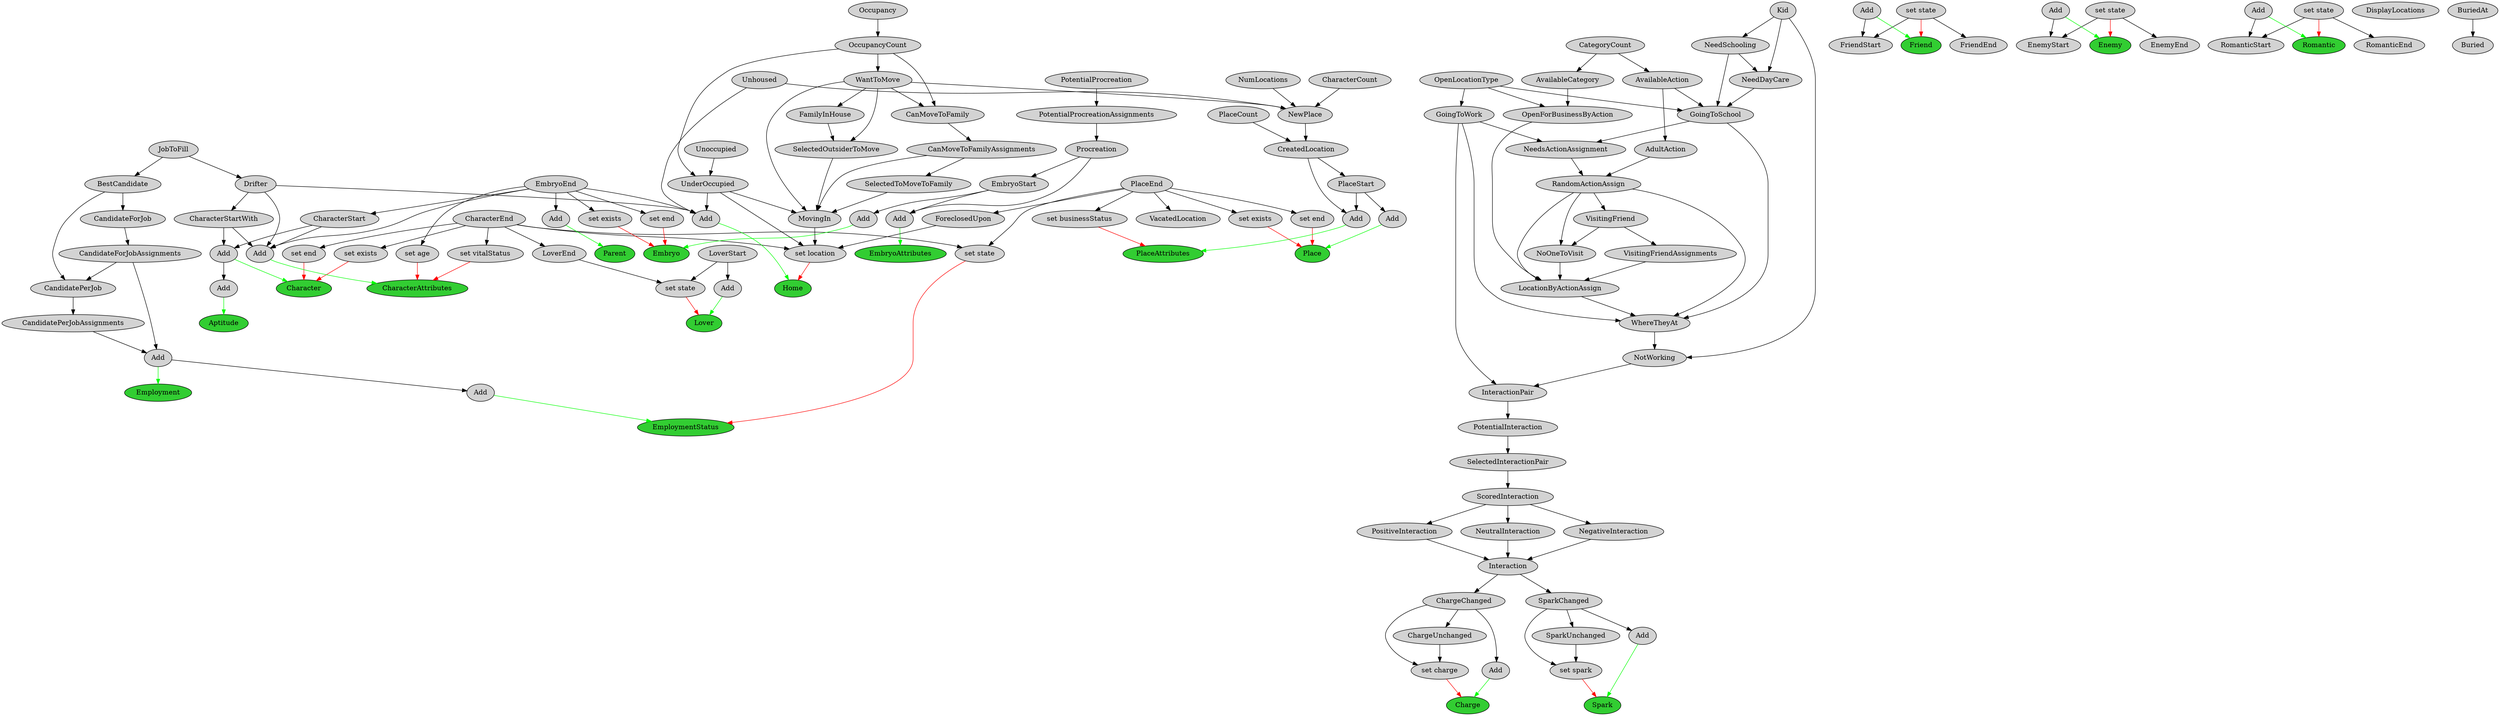 digraph {
splines=true
node [ style="filled"]
v0 [ label = "Character" fillcolor="limegreen"];
v1 [ label = "set end"];
v2 [ label = "CharacterEnd" rank="min"];
v3 [ label = "set exists"];
v4 [ label = "Add"];
v5 [ label = "CharacterStart"];
v6 [ label = "EmbryoEnd" rank="min"];
v7 [ label = "CharacterStartWith"];
v8 [ label = "Drifter"];
v9 [ label = "JobToFill" rank="min"];
v10 [ label = "CharacterAttributes" fillcolor="limegreen"];
v11 [ label = "set vitalStatus"];
v12 [ label = "set age"];
v13 [ label = "Add"];
v14 [ label = "CharacterCount" rank="min"];
v15 [ label = "Aptitude" fillcolor="limegreen"];
v16 [ label = "Add"];
v17 [ label = "Charge" fillcolor="limegreen"];
v18 [ label = "set charge"];
v19 [ label = "ChargeChanged"];
v20 [ label = "Interaction"];
v21 [ label = "PositiveInteraction"];
v22 [ label = "ScoredInteraction"];
v23 [ label = "SelectedInteractionPair"];
v24 [ label = "PotentialInteraction"];
v25 [ label = "InteractionPair"];
v26 [ label = "NotWorking"];
v27 [ label = "Kid" rank="min"];
v28 [ label = "WhereTheyAt"];
v29 [ label = "GoingToSchool"];
v30 [ label = "AvailableAction"];
v31 [ label = "CategoryCount" rank="min"];
v32 [ label = "OpenLocationType" rank="min"];
v33 [ label = "NeedSchooling"];
v34 [ label = "NeedDayCare"];
v35 [ label = "GoingToWork"];
v36 [ label = "RandomActionAssign"];
v37 [ label = "AdultAction"];
v38 [ label = "NeedsActionAssignment"];
v39 [ label = "LocationByActionAssign"];
v40 [ label = "NoOneToVisit"];
v41 [ label = "VisitingFriend"];
v42 [ label = "VisitingFriendAssignments"];
v43 [ label = "OpenForBusinessByAction"];
v44 [ label = "AvailableCategory"];
v45 [ label = "NeutralInteraction"];
v46 [ label = "NegativeInteraction"];
v47 [ label = "ChargeUnchanged"];
v48 [ label = "Add"];
v49 [ label = "Friend" fillcolor="limegreen"];
v50 [ label = "set state" rank="min"];
v51 [ label = "Add" rank="min"];
v52 [ label = "FriendStart"];
v53 [ label = "FriendEnd"];
v54 [ label = "Enemy" fillcolor="limegreen"];
v55 [ label = "set state" rank="min"];
v56 [ label = "Add" rank="min"];
v57 [ label = "EnemyStart"];
v58 [ label = "EnemyEnd"];
v59 [ label = "Spark" fillcolor="limegreen"];
v60 [ label = "set spark"];
v61 [ label = "SparkChanged"];
v62 [ label = "SparkUnchanged"];
v63 [ label = "Add"];
v64 [ label = "Romantic" fillcolor="limegreen"];
v65 [ label = "set state" rank="min"];
v66 [ label = "Add" rank="min"];
v67 [ label = "RomanticStart"];
v68 [ label = "RomanticEnd"];
v69 [ label = "Lover" fillcolor="limegreen"];
v70 [ label = "set state"];
v71 [ label = "LoverEnd"];
v72 [ label = "LoverStart" rank="min"];
v73 [ label = "Add"];
v74 [ label = "Parent" fillcolor="limegreen"];
v75 [ label = "Add"];
v76 [ label = "Embryo" fillcolor="limegreen"];
v77 [ label = "set end"];
v78 [ label = "set exists"];
v79 [ label = "Add"];
v80 [ label = "EmbryoStart"];
v81 [ label = "Procreation"];
v82 [ label = "PotentialProcreationAssignments"];
v83 [ label = "PotentialProcreation" rank="min"];
v84 [ label = "EmbryoAttributes" fillcolor="limegreen"];
v85 [ label = "Add"];
v86 [ label = "Place" fillcolor="limegreen"];
v87 [ label = "set end"];
v88 [ label = "PlaceEnd" rank="min"];
v89 [ label = "set exists"];
v90 [ label = "Add"];
v91 [ label = "PlaceStart"];
v92 [ label = "CreatedLocation"];
v93 [ label = "NewPlace"];
v94 [ label = "WantToMove"];
v95 [ label = "OccupancyCount"];
v96 [ label = "Occupancy" rank="min"];
v97 [ label = "Unhoused" rank="min"];
v98 [ label = "NumLocations" rank="min"];
v99 [ label = "PlaceCount" rank="min"];
v100 [ label = "PlaceAttributes" fillcolor="limegreen"];
v101 [ label = "set businessStatus"];
v102 [ label = "Add"];
v103 [ label = "VacatedLocation"];
v104 [ label = "DisplayLocations" rank="min"];
v105 [ label = "Home" fillcolor="limegreen"];
v106 [ label = "set location"];
v107 [ label = "UnderOccupied"];
v108 [ label = "Unoccupied" rank="min"];
v109 [ label = "ForeclosedUpon"];
v110 [ label = "MovingIn"];
v111 [ label = "SelectedToMoveToFamily"];
v112 [ label = "CanMoveToFamilyAssignments"];
v113 [ label = "CanMoveToFamily"];
v114 [ label = "SelectedOutsiderToMove"];
v115 [ label = "FamilyInHouse"];
v116 [ label = "Add"];
v117 [ label = "BuriedAt" rank="min"];
v118 [ label = "Buried"];
v119 [ label = "Employment" fillcolor="limegreen"];
v120 [ label = "Add"];
v121 [ label = "CandidatePerJobAssignments"];
v122 [ label = "CandidatePerJob"];
v123 [ label = "CandidateForJobAssignments"];
v124 [ label = "CandidateForJob"];
v125 [ label = "BestCandidate"];
v126 [ label = "EmploymentStatus" fillcolor="limegreen"];
v127 [ label = "set state"];
v128 [ label = "Add"];
v1 -> v0 [ color="red" ]
v2 -> v1
v3 -> v0 [ color="red" ]
v2 -> v3
v4 -> v0 [ color="green" ]
v5 -> v4
v6 -> v5
v7 -> v4
v8 -> v7
v9 -> v8
v11 -> v10 [ color="red" ]
v2 -> v11
v12 -> v10 [ color="red" ]
v6 -> v12
v13 -> v10 [ color="green" ]
v7 -> v13
v8 -> v13
v5 -> v13
v6 -> v13
v16 -> v15 [ color="green" ]
v4 -> v16
v18 -> v17 [ color="red" ]
v19 -> v18
v20 -> v19
v21 -> v20
v22 -> v21
v23 -> v22
v24 -> v23
v25 -> v24
v26 -> v25
v27 -> v26
v28 -> v26
v29 -> v28
v30 -> v29
v31 -> v30
v32 -> v29
v33 -> v29
v27 -> v33
v34 -> v29
v33 -> v34
v27 -> v34
v35 -> v28
v32 -> v35
v36 -> v28
v37 -> v36
v30 -> v37
v38 -> v36
v35 -> v38
v29 -> v38
v39 -> v28
v36 -> v39
v40 -> v39
v41 -> v40
v36 -> v41
v36 -> v40
v42 -> v39
v41 -> v42
v43 -> v39
v44 -> v43
v31 -> v44
v32 -> v43
v35 -> v25
v45 -> v20
v22 -> v45
v46 -> v20
v22 -> v46
v47 -> v18
v19 -> v47
v48 -> v17 [ color="green" ]
v19 -> v48
v50 -> v49 [ color="red" ]
v51 -> v49 [ color="green" ]
v51 -> v52
v50 -> v52
v50 -> v53
v55 -> v54 [ color="red" ]
v56 -> v54 [ color="green" ]
v56 -> v57
v55 -> v57
v55 -> v58
v60 -> v59 [ color="red" ]
v61 -> v60
v20 -> v61
v62 -> v60
v61 -> v62
v63 -> v59 [ color="green" ]
v61 -> v63
v65 -> v64 [ color="red" ]
v66 -> v64 [ color="green" ]
v66 -> v67
v65 -> v67
v65 -> v68
v70 -> v69 [ color="red" ]
v71 -> v70
v2 -> v71
v72 -> v70
v73 -> v69 [ color="green" ]
v72 -> v73
v75 -> v74 [ color="green" ]
v6 -> v75
v77 -> v76 [ color="red" ]
v6 -> v77
v78 -> v76 [ color="red" ]
v6 -> v78
v79 -> v76 [ color="green" ]
v80 -> v79
v81 -> v80
v82 -> v81
v83 -> v82
v85 -> v84 [ color="green" ]
v80 -> v85
v81 -> v85
v87 -> v86 [ color="red" ]
v88 -> v87
v89 -> v86 [ color="red" ]
v88 -> v89
v90 -> v86 [ color="green" ]
v91 -> v90
v92 -> v91
v93 -> v92
v94 -> v93
v95 -> v94
v96 -> v95
v97 -> v93
v14 -> v93
v98 -> v93
v99 -> v92
v101 -> v100 [ color="red" ]
v88 -> v101
v102 -> v100 [ color="green" ]
v91 -> v102
v92 -> v102
v88 -> v103
v106 -> v105 [ color="red" ]
v2 -> v106
v107 -> v106
v95 -> v107
v108 -> v107
v109 -> v106
v88 -> v109
v110 -> v106
v111 -> v110
v112 -> v111
v113 -> v112
v94 -> v113
v95 -> v113
v112 -> v110
v114 -> v110
v115 -> v114
v94 -> v115
v94 -> v114
v107 -> v110
v94 -> v110
v116 -> v105 [ color="green" ]
v6 -> v116
v107 -> v116
v8 -> v116
v97 -> v116
v117 -> v118
v120 -> v119 [ color="green" ]
v121 -> v120
v122 -> v121
v123 -> v122
v124 -> v123
v125 -> v124
v9 -> v125
v125 -> v122
v123 -> v120
v127 -> v126 [ color="red" ]
v2 -> v127
v88 -> v127
v128 -> v126 [ color="green" ]
v120 -> v128
}
